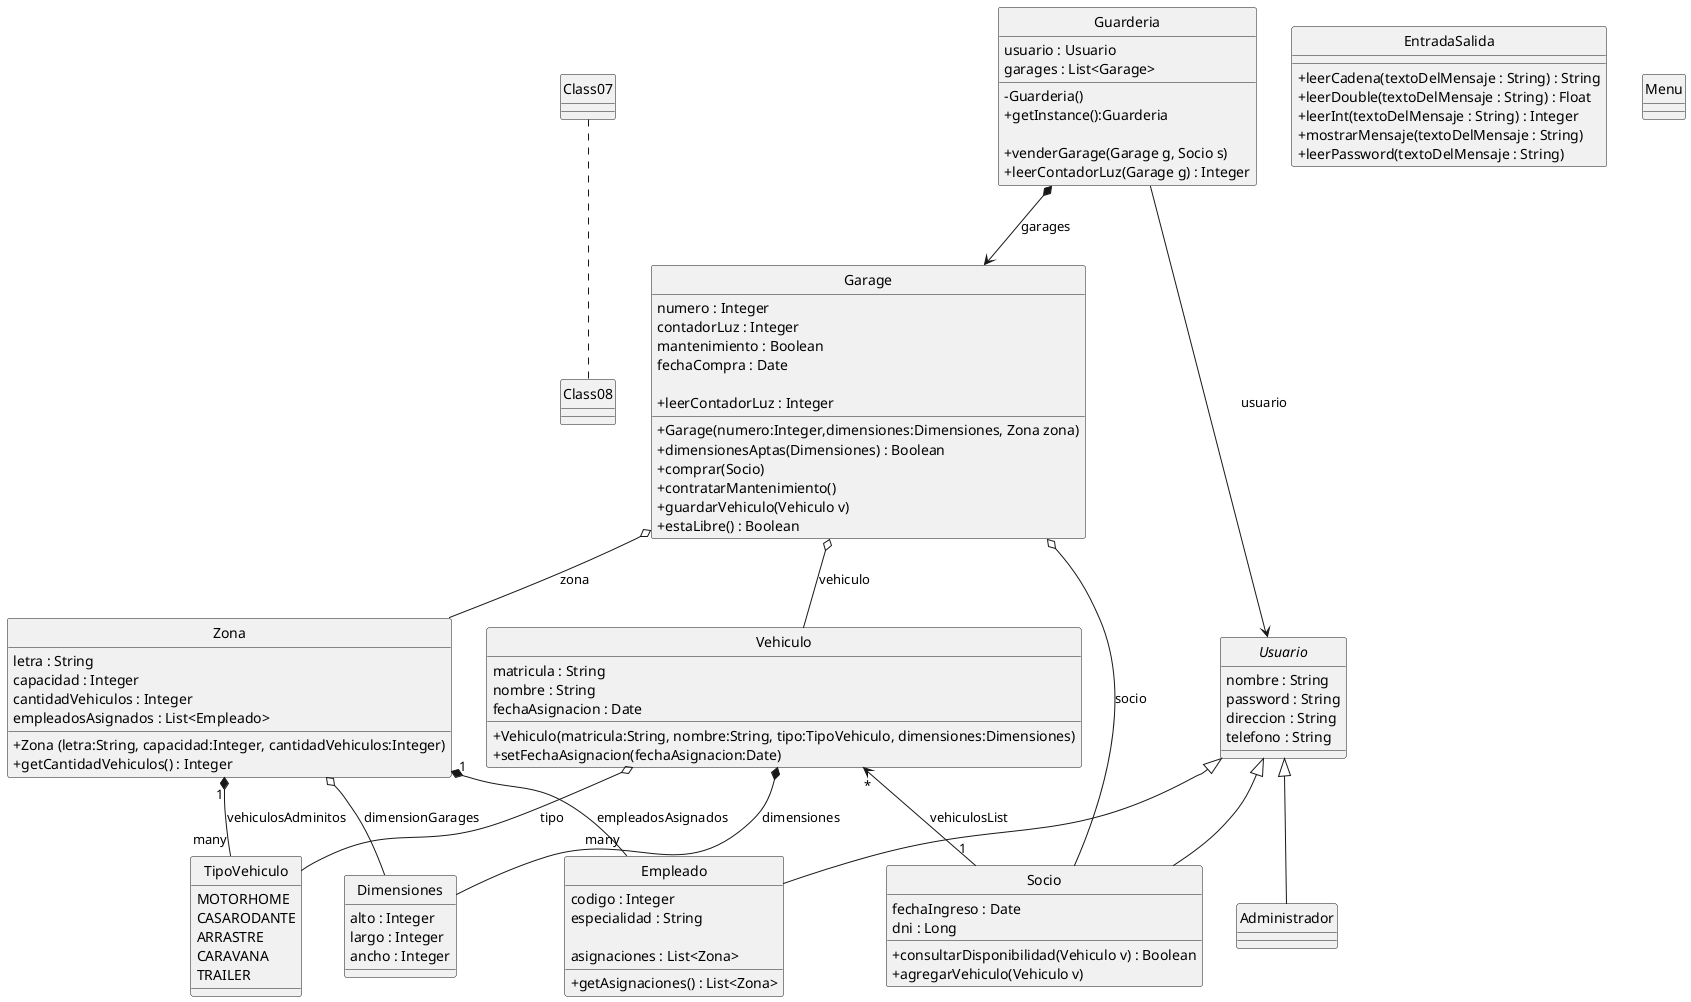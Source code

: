 @startuml
hide circle
skinparam classAttributeIconSize 0
skinparam backgroundColor transparent
skinparam monochrome true
skinparam shadowing false

Class07 .. Class08

enum      TipoVehiculo {
  MOTORHOME
  CASARODANTE
  ARRASTRE
  CARAVANA
  TRAILER
}

class     Dimensiones {
  alto : Integer
  largo : Integer
  ancho : Integer
}
/'
**** Vehiculo Composicion con Dimensiones ****
**** Vehiculo Agregacion con TipoVehiculo ****
'/
Vehiculo o-- TipoVehiculo : tipo
Vehiculo *-- Dimensiones : dimensiones

class Vehiculo {
  matricula : String
  nombre : String
  fechaAsignacion : Date

    + Vehiculo(matricula:String, nombre:String, tipo:TipoVehiculo, dimensiones:Dimensiones)
    + setFechaAsignacion(fechaAsignacion:Date)

}

Vehiculo "*" <-- "1" Socio : vehiculosList

class     Garage {
  numero : Integer
  contadorLuz : Integer
  mantenimiento : Boolean
  fechaCompra : Date

    + Garage(numero:Integer,dimensiones:Dimensiones, Zona zona)
    + dimensionesAptas(Dimensiones) : Boolean
    + comprar(Socio)
    + leerContadorLuz : Integer
    + contratarMantenimiento()
    + guardarVehiculo(Vehiculo v)
    + estaLibre() : Boolean

}
/'
**** Garage Composicion con Vehiculo ****
**** Garage Agregacion con Zona ****
'/
Garage o-- Vehiculo : vehiculo
Garage o-- Zona : zona
Garage o-- Socio : socio
/'
**** Garage Agregacion con Socio **** ?? No se si es ideal...
'/

class     Guarderia {
  usuario : Usuario
  garages : List<Garage>

    -Guarderia()
    +getInstance():Guarderia

    + venderGarage(Garage g, Socio s)
    + leerContadorLuz(Garage g) : Integer

}

Guarderia *--> Garage : garages
Guarderia --> Usuario : usuario

class     Zona {
  letra : String
  capacidad : Integer
  cantidadVehiculos : Integer
  empleadosAsignados : List<Empleado>

  + Zona (letra:String, capacidad:Integer, cantidadVehiculos:Integer)
    + getCantidadVehiculos() : Integer


}

Zona o-- Dimensiones : dimensionGarages
Zona "1" *-- "many" TipoVehiculo : vehiculosAdminitos
Zona "1" *-- "many" Empleado : empleadosAsignados


abstract class Usuario {
  nombre : String
  password : String
  direccion : String
  telefono : String
}

class     Socio {
  fechaIngreso : Date
  dni : Long

    + consultarDisponibilidad(Vehiculo v) : Boolean
    + agregarVehiculo(Vehiculo v)

}

class     Empleado {
  codigo : Integer
  especialidad : String

  asignaciones : List<Zona>

    + getAsignaciones() : List<Zona>



}

class     Administrador {


}

Usuario <|-- Administrador
Usuario <|-- Empleado
Usuario <|-- Socio


Class EntradaSalida {
  +leerCadena(textoDelMensaje : String) : String
  +leerDouble(textoDelMensaje : String) : Float
  +leerInt(textoDelMensaje : String) : Integer
  +mostrarMensaje(textoDelMensaje : String)
  +leerPassword(textoDelMensaje : String)
}

Class Menu {


}


@enduml

